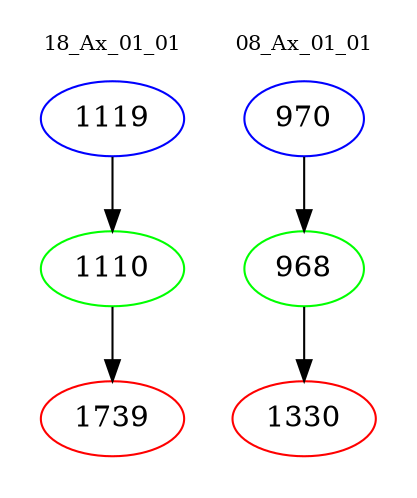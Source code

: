 digraph{
subgraph cluster_0 {
color = white
label = "18_Ax_01_01";
fontsize=10;
T0_1119 [label="1119", color="blue"]
T0_1119 -> T0_1110 [color="black"]
T0_1110 [label="1110", color="green"]
T0_1110 -> T0_1739 [color="black"]
T0_1739 [label="1739", color="red"]
}
subgraph cluster_1 {
color = white
label = "08_Ax_01_01";
fontsize=10;
T1_970 [label="970", color="blue"]
T1_970 -> T1_968 [color="black"]
T1_968 [label="968", color="green"]
T1_968 -> T1_1330 [color="black"]
T1_1330 [label="1330", color="red"]
}
}

